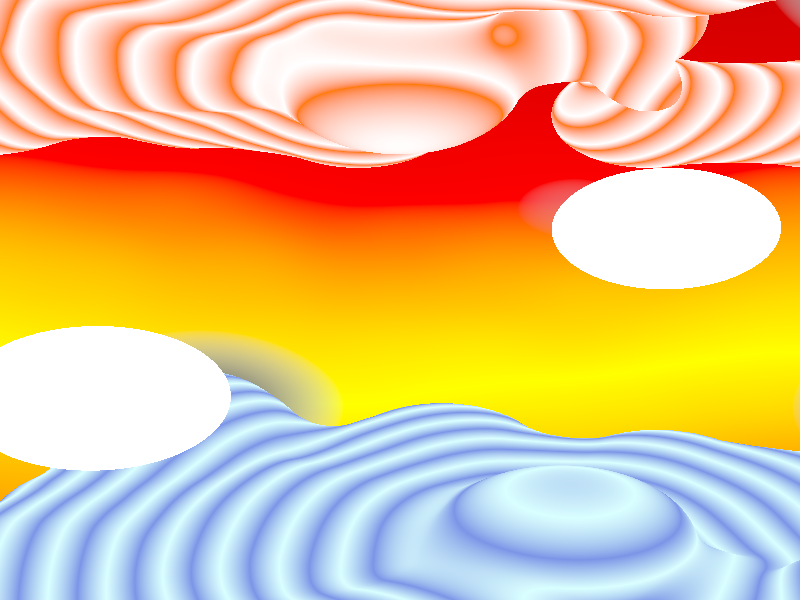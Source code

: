 // Blobs stretching from everywhere

#include "colors.inc"
#include "textures.inc"

#max_trace_level 5

camera {
  location < 0, 0, -10 >
  direction < 0, 0, 1.3 >
  up < 0, 1, 0 >
  right <0.714, 0, 0 >
  look_at < 0, 0, 5 >
}

light_source { <5,-3,3> color Gray90 }
//light_source { <-5,3,-3> color rgb<0.6,0.6,0.2>}

#declare Basestrength = 12;
#declare Baseradius = 4;

#declare TheBlob = blob {
  threshold 5
  component Basestrength,Baseradius, <0,-1,1>
  component Basestrength,Baseradius, <6,0,0>
  component Basestrength,Baseradius, <11,0,0>
  component Basestrength,Baseradius, <0,1,5>
  component Basestrength,Baseradius, <5,0,5>
  component Basestrength,Baseradius, <10,-1,5>
  component Basestrength,Baseradius, <0,0,9>
  component Basestrength,Baseradius, <5,1,10>
  component Basestrength,Baseradius, <9,0,10>
  component Basestrength,Baseradius, <15,0,0>
  component Basestrength,Baseradius, <14,1,5>
  component Basestrength,Baseradius, <16,0,10>
  component Basestrength,Baseradius, <20,-1,0>
  component Basestrength,Baseradius, <21,0,5>
  component Basestrength,Baseradius, <20,0,10>
  component Basestrength/2,Baseradius, <2.5,0,2.5>
  component Basestrength/2,Baseradius, <2.5,0,7.5>
  component Basestrength/2,Baseradius, <7.5,0,7.5>
  component Basestrength/2,Baseradius, <7.5,0,2.5>
  component 8,3.5, <10,-3,5>
  component 5,2, <5,-2.5,-4>
  component 6,2, <15,-2.5,5>
  component 5,2.5, <0,-2.5,-4>
  translate <-10,0,-5>
}

sky_sphere { 
    pigment {
      gradient y
      color_map {
        [ 0 color Black ] [ 0.35 color rgb<1,0,0> ]
        [ 0.5 color rgb<1,1,0> ] [ 0.65 color rgb<1,0,0> ] 
        [ 1.0 color Black ]
      }
      turbulence 0.2
      translate -0.5*y
      scale 2
    }
    pigment { leopard
      color_map {
        [ 0 color Clear ] [ 0.3 color Clear ]
        [ 0.6 color Black ] [ 1.0 color Blue ]
      }
      scale 0.08
    }
}

union {
  object { TheBlob
    texture {
      pigment { onion
        color_map {
          [ 0 color rgb<1,0.2,0>]
          [ 0.7 color rgb<1,1,1> ]
          [ 1.0 color rgb<1,0.2,0>]
        }
      }
      finish { phong 1 phong_size 100 reflection 0.5 diffuse 0.4 }
    }
    rotate x*20
    translate <0,10,20>
  }
  object { TheBlob
    texture {
      pigment {
        onion
        color_map {
          [ 0 color rgb<0.2,0.3,0.8> ] [ 0.5 color rgb<0.7,1,1> ]
          [ 1.0 color rgb<0.2,0.3,0.8> ]
        }
        rotate <25,0,-15>
      }
      finish {
        ambient 0.1 diffuse 0.4
        reflection 0.6 phong 1 phong_size 80
      }
    }
    rotate y*-20
    rotate x*-212
    translate <3,-10,18>
  }
}


union {
sphere { <4,3,12> 1.7
  texture {
    pigment { color Clear }
    finish { ambient 0 diffuse 0
      reflection 0.1 refraction 0.9 ior 1.8
      phong 1 phong_size 160
    }
  }
}
sphere { <-5,-2,14> 2.2
  texture {
    pigment { color Clear }
    finish { ambient 0 diffuse 0
      reflection 0.1 refraction 0.9 ior 1.8
      phong 1 phong_size 70
    }
  }
}
translate <0,-1,0>
}
